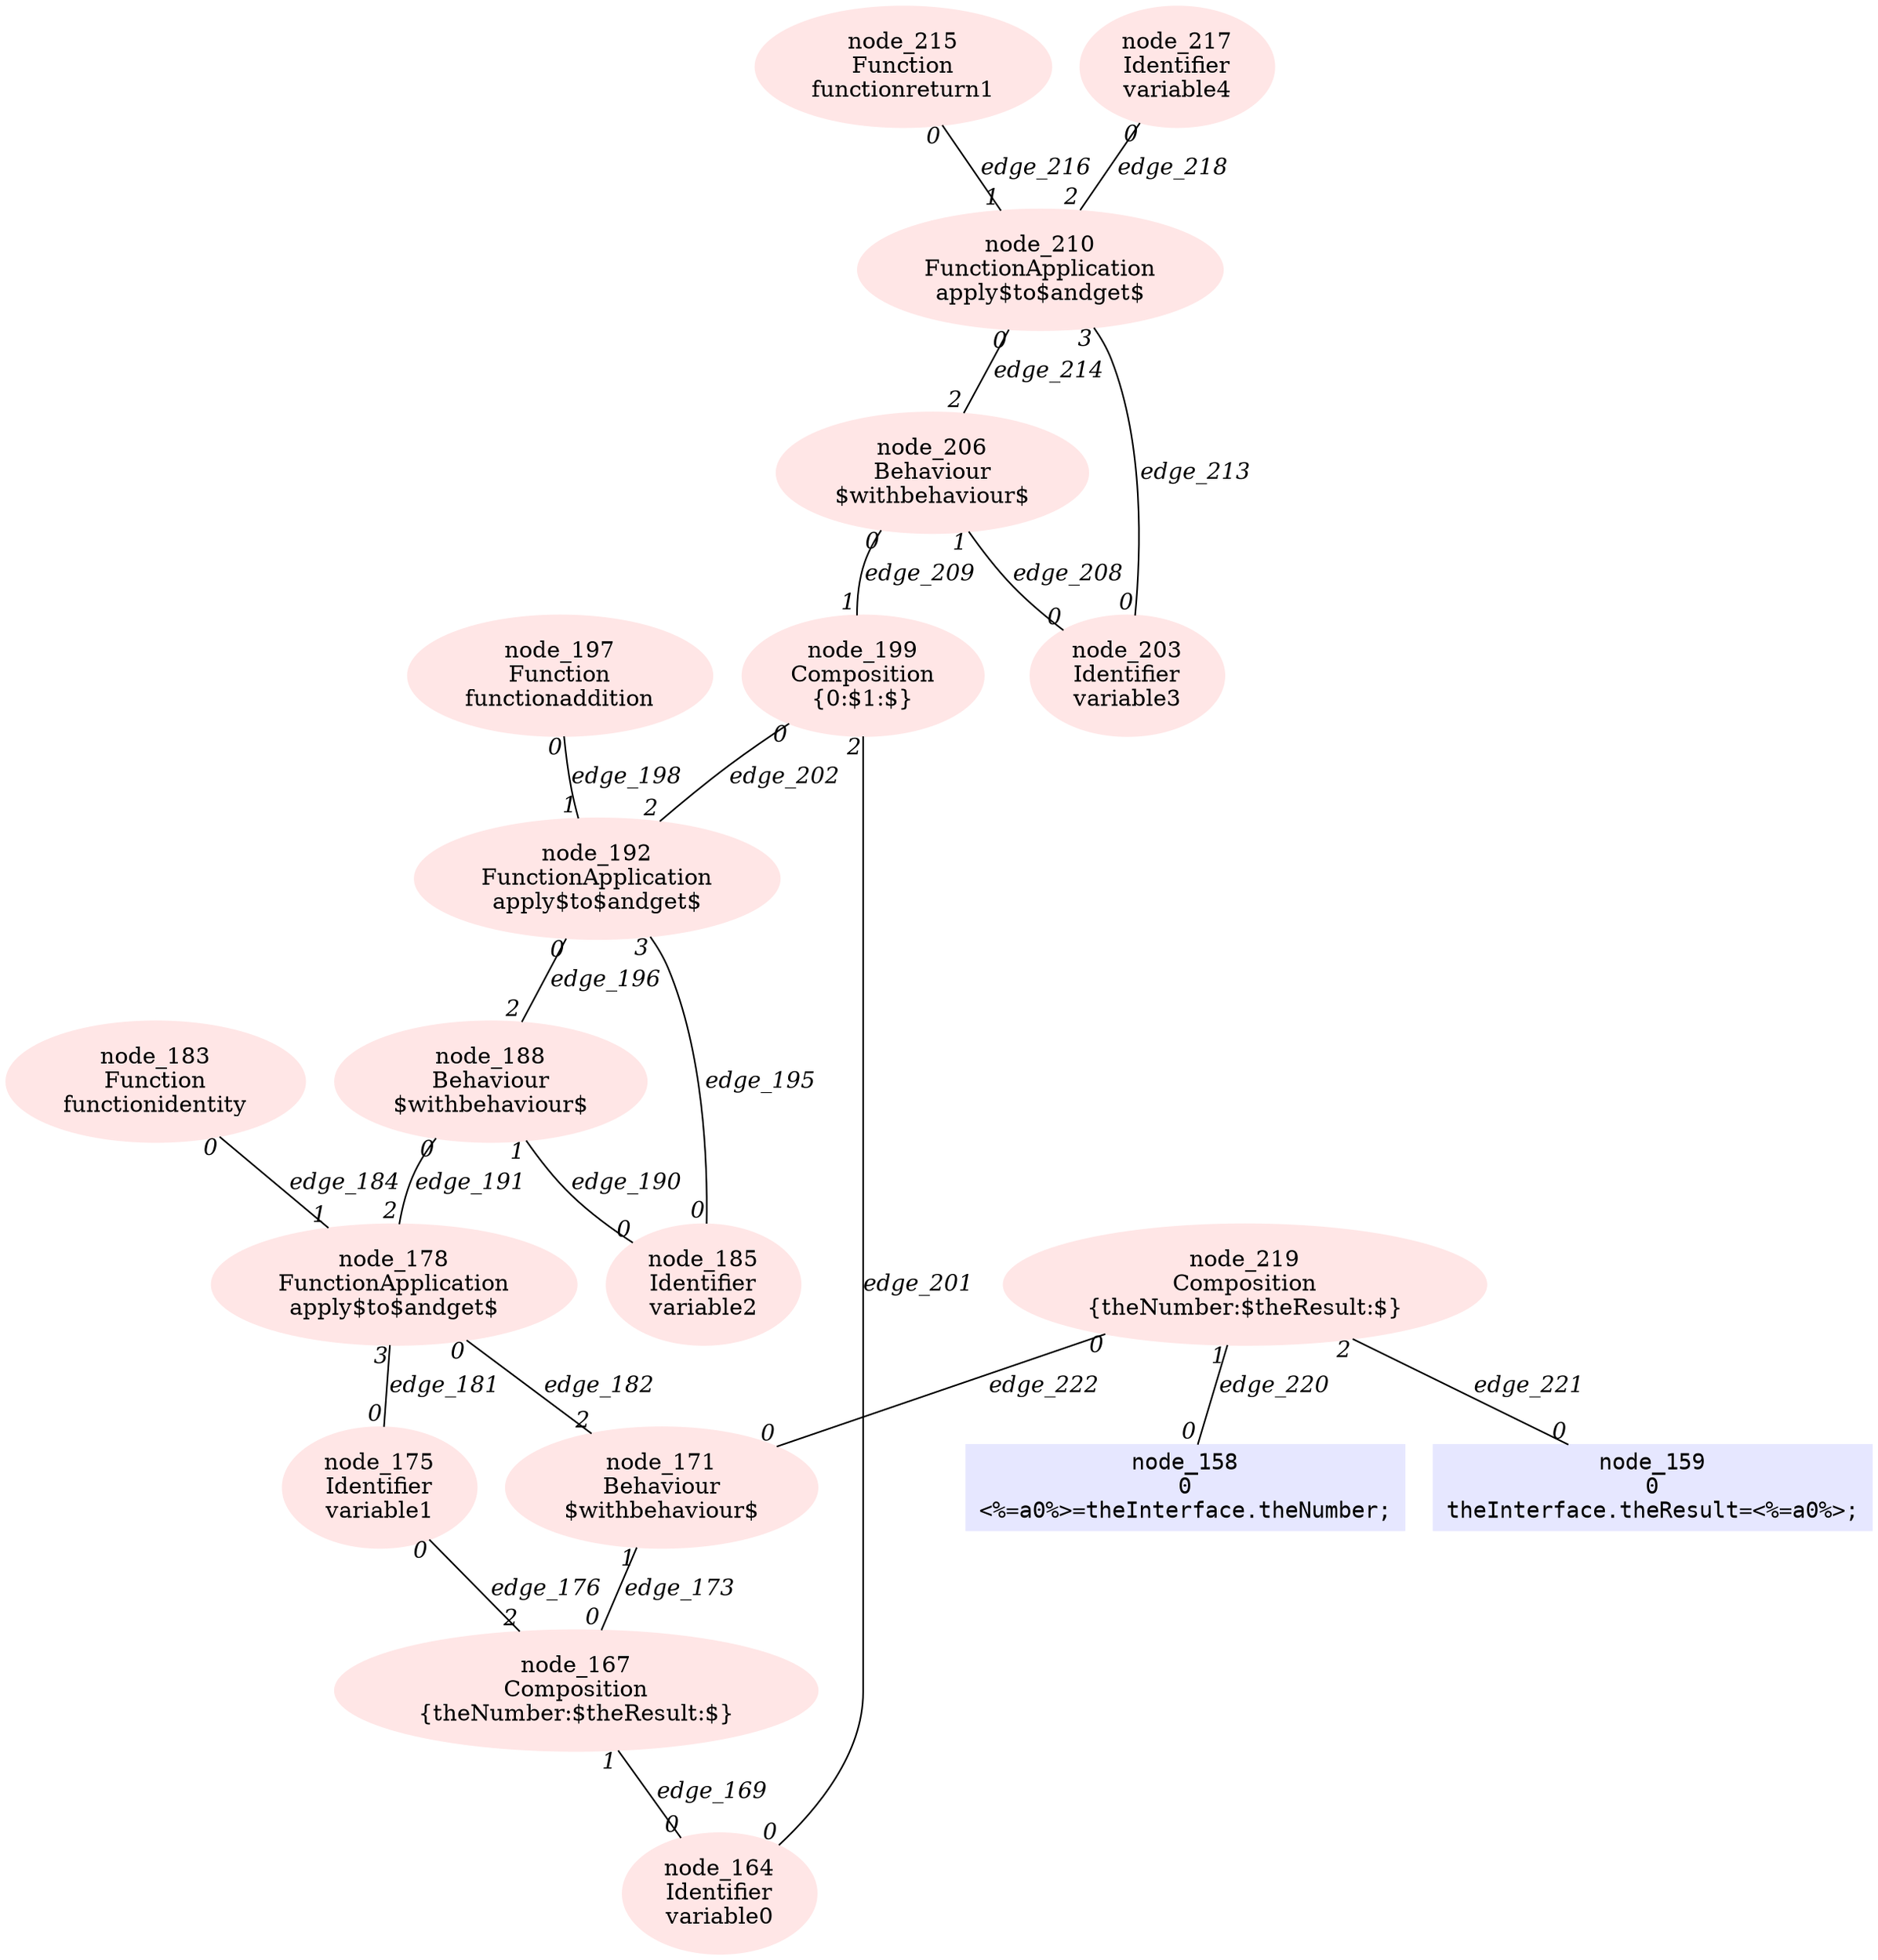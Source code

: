 digraph g{node_164 [shape=ellipse, style=filled, color="0.0 0.1 1.0", label="node_164
Identifier
variable0" ]
node_167 [shape=ellipse, style=filled, color="0.0 0.1 1.0", label="node_167
Composition
{theNumber:$theResult:$}" ]
node_171 [shape=ellipse, style=filled, color="0.0 0.1 1.0", label="node_171
Behaviour
$withbehaviour$" ]
node_175 [shape=ellipse, style=filled, color="0.0 0.1 1.0", label="node_175
Identifier
variable1" ]
node_178 [shape=ellipse, style=filled, color="0.0 0.1 1.0", label="node_178
FunctionApplication
apply$to$andget$" ]
node_183 [shape=ellipse, style=filled, color="0.0 0.1 1.0", label="node_183
Function
functionidentity" ]
node_185 [shape=ellipse, style=filled, color="0.0 0.1 1.0", label="node_185
Identifier
variable2" ]
node_188 [shape=ellipse, style=filled, color="0.0 0.1 1.0", label="node_188
Behaviour
$withbehaviour$" ]
node_192 [shape=ellipse, style=filled, color="0.0 0.1 1.0", label="node_192
FunctionApplication
apply$to$andget$" ]
node_197 [shape=ellipse, style=filled, color="0.0 0.1 1.0", label="node_197
Function
functionaddition" ]
node_199 [shape=ellipse, style=filled, color="0.0 0.1 1.0", label="node_199
Composition
{0:$1:$}" ]
node_203 [shape=ellipse, style=filled, color="0.0 0.1 1.0", label="node_203
Identifier
variable3" ]
node_206 [shape=ellipse, style=filled, color="0.0 0.1 1.0", label="node_206
Behaviour
$withbehaviour$" ]
node_210 [shape=ellipse, style=filled, color="0.0 0.1 1.0", label="node_210
FunctionApplication
apply$to$andget$" ]
node_215 [shape=ellipse, style=filled, color="0.0 0.1 1.0", label="node_215
Function
functionreturn1" ]
node_217 [shape=ellipse, style=filled, color="0.0 0.1 1.0", label="node_217
Identifier
variable4" ]
node_219 [shape=ellipse, style=filled, color="0.0 0.1 1.0", label="node_219
Composition
{theNumber:$theResult:$}" ]
node_158 [shape=box, style=filled, color="0.66 0.1 1.0", fontname="Courier", label="node_158
0
<%=a0%>=theInterface.theNumber;
" ]
node_159 [shape=box, style=filled, color="0.66 0.1 1.0", fontname="Courier", label="node_159
0
theInterface.theResult=<%=a0%>;
" ]
node_167 -> node_164 [dir=none, arrowHead=none, fontname="Times-Italic", label="edge_169",  headlabel="0", taillabel="1" ]
node_171 -> node_167 [dir=none, arrowHead=none, fontname="Times-Italic", label="edge_173",  headlabel="0", taillabel="1" ]
node_175 -> node_167 [dir=none, arrowHead=none, fontname="Times-Italic", label="edge_176",  headlabel="2", taillabel="0" ]
node_178 -> node_175 [dir=none, arrowHead=none, fontname="Times-Italic", label="edge_181",  headlabel="0", taillabel="3" ]
node_178 -> node_171 [dir=none, arrowHead=none, fontname="Times-Italic", label="edge_182",  headlabel="2", taillabel="0" ]
node_183 -> node_178 [dir=none, arrowHead=none, fontname="Times-Italic", label="edge_184",  headlabel="1", taillabel="0" ]
node_188 -> node_185 [dir=none, arrowHead=none, fontname="Times-Italic", label="edge_190",  headlabel="0", taillabel="1" ]
node_188 -> node_178 [dir=none, arrowHead=none, fontname="Times-Italic", label="edge_191",  headlabel="2", taillabel="0" ]
node_192 -> node_185 [dir=none, arrowHead=none, fontname="Times-Italic", label="edge_195",  headlabel="0", taillabel="3" ]
node_192 -> node_188 [dir=none, arrowHead=none, fontname="Times-Italic", label="edge_196",  headlabel="2", taillabel="0" ]
node_197 -> node_192 [dir=none, arrowHead=none, fontname="Times-Italic", label="edge_198",  headlabel="1", taillabel="0" ]
node_199 -> node_164 [dir=none, arrowHead=none, fontname="Times-Italic", label="edge_201",  headlabel="0", taillabel="2" ]
node_199 -> node_192 [dir=none, arrowHead=none, fontname="Times-Italic", label="edge_202",  headlabel="2", taillabel="0" ]
node_206 -> node_203 [dir=none, arrowHead=none, fontname="Times-Italic", label="edge_208",  headlabel="0", taillabel="1" ]
node_206 -> node_199 [dir=none, arrowHead=none, fontname="Times-Italic", label="edge_209",  headlabel="1", taillabel="0" ]
node_210 -> node_203 [dir=none, arrowHead=none, fontname="Times-Italic", label="edge_213",  headlabel="0", taillabel="3" ]
node_210 -> node_206 [dir=none, arrowHead=none, fontname="Times-Italic", label="edge_214",  headlabel="2", taillabel="0" ]
node_215 -> node_210 [dir=none, arrowHead=none, fontname="Times-Italic", label="edge_216",  headlabel="1", taillabel="0" ]
node_217 -> node_210 [dir=none, arrowHead=none, fontname="Times-Italic", label="edge_218",  headlabel="2", taillabel="0" ]
node_219 -> node_158 [dir=none, arrowHead=none, fontname="Times-Italic", label="edge_220",  headlabel="0", taillabel="1" ]
node_219 -> node_159 [dir=none, arrowHead=none, fontname="Times-Italic", label="edge_221",  headlabel="0", taillabel="2" ]
node_219 -> node_171 [dir=none, arrowHead=none, fontname="Times-Italic", label="edge_222",  headlabel="0", taillabel="0" ]
}